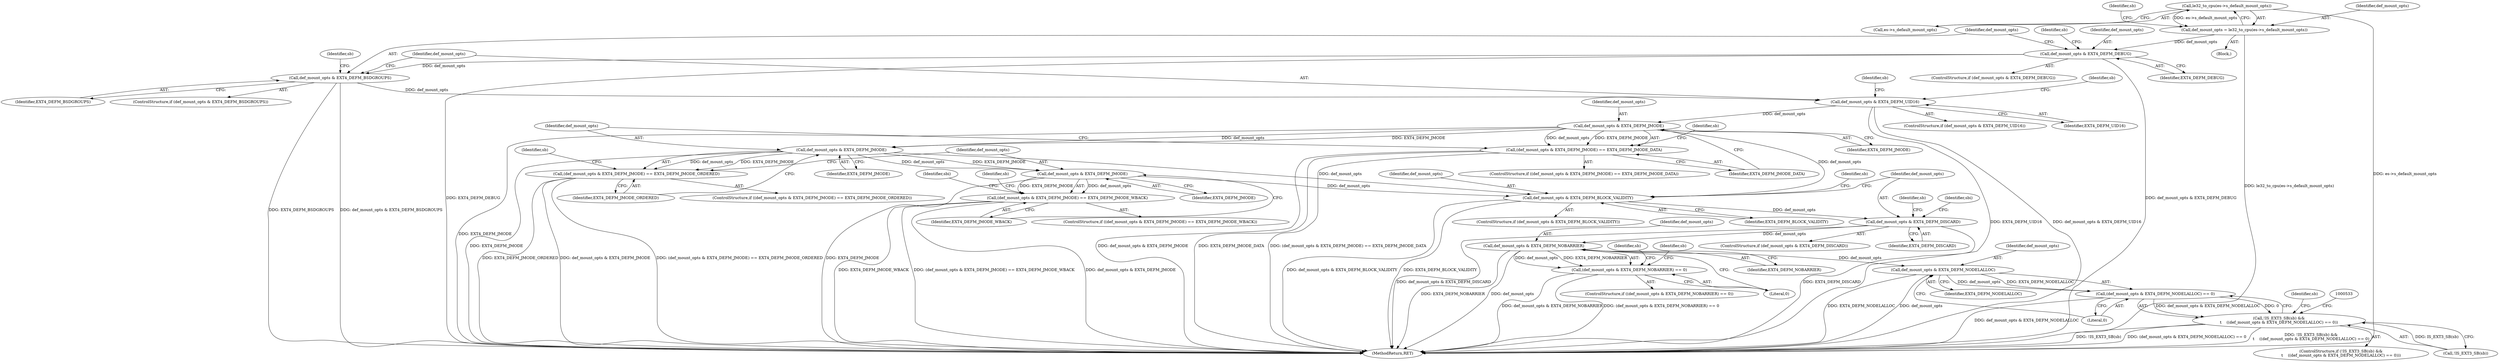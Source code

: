 digraph "0_linux_0449641130f5652b344ef6fa39fa019d7e94660a@pointer" {
"1000358" [label="(Call,le32_to_cpu(es->s_default_mount_opts))"];
"1000356" [label="(Call,def_mount_opts = le32_to_cpu(es->s_default_mount_opts))"];
"1000366" [label="(Call,def_mount_opts & EXT4_DEFM_DEBUG)"];
"1000373" [label="(Call,def_mount_opts & EXT4_DEFM_BSDGROUPS)"];
"1000387" [label="(Call,def_mount_opts & EXT4_DEFM_UID16)"];
"1000404" [label="(Call,def_mount_opts & EXT4_DEFM_JMODE)"];
"1000403" [label="(Call,(def_mount_opts & EXT4_DEFM_JMODE) == EXT4_DEFM_JMODE_DATA)"];
"1000414" [label="(Call,def_mount_opts & EXT4_DEFM_JMODE)"];
"1000413" [label="(Call,(def_mount_opts & EXT4_DEFM_JMODE) == EXT4_DEFM_JMODE_ORDERED)"];
"1000424" [label="(Call,def_mount_opts & EXT4_DEFM_JMODE)"];
"1000423" [label="(Call,(def_mount_opts & EXT4_DEFM_JMODE) == EXT4_DEFM_JMODE_WBACK)"];
"1000461" [label="(Call,def_mount_opts & EXT4_DEFM_BLOCK_VALIDITY)"];
"1000468" [label="(Call,def_mount_opts & EXT4_DEFM_DISCARD)"];
"1000509" [label="(Call,def_mount_opts & EXT4_DEFM_NOBARRIER)"];
"1000508" [label="(Call,(def_mount_opts & EXT4_DEFM_NOBARRIER) == 0)"];
"1000522" [label="(Call,def_mount_opts & EXT4_DEFM_NODELALLOC)"];
"1000521" [label="(Call,(def_mount_opts & EXT4_DEFM_NODELALLOC) == 0)"];
"1000517" [label="(Call,!IS_EXT3_SB(sb) &&\n\t    ((def_mount_opts & EXT4_DEFM_NODELALLOC) == 0))"];
"1000425" [label="(Identifier,def_mount_opts)"];
"1000414" [label="(Call,def_mount_opts & EXT4_DEFM_JMODE)"];
"1000413" [label="(Call,(def_mount_opts & EXT4_DEFM_JMODE) == EXT4_DEFM_JMODE_ORDERED)"];
"1000476" [label="(Identifier,sbi)"];
"1000509" [label="(Call,def_mount_opts & EXT4_DEFM_NOBARRIER)"];
"1000520" [label="(Identifier,sb)"];
"1000124" [label="(Block,)"];
"1000394" [label="(Identifier,sb)"];
"1000467" [label="(ControlStructure,if (def_mount_opts & EXT4_DEFM_DISCARD))"];
"1000517" [label="(Call,!IS_EXT3_SB(sb) &&\n\t    ((def_mount_opts & EXT4_DEFM_NODELALLOC) == 0))"];
"1000527" [label="(Identifier,sb)"];
"1000508" [label="(Call,(def_mount_opts & EXT4_DEFM_NOBARRIER) == 0)"];
"1000511" [label="(Identifier,EXT4_DEFM_NOBARRIER)"];
"1000522" [label="(Call,def_mount_opts & EXT4_DEFM_NODELALLOC)"];
"1000516" [label="(ControlStructure,if (!IS_EXT3_SB(sb) &&\n\t    ((def_mount_opts & EXT4_DEFM_NODELALLOC) == 0)))"];
"1000363" [label="(Identifier,sb)"];
"1000373" [label="(Call,def_mount_opts & EXT4_DEFM_BSDGROUPS)"];
"1000372" [label="(ControlStructure,if (def_mount_opts & EXT4_DEFM_BSDGROUPS))"];
"1000510" [label="(Identifier,def_mount_opts)"];
"1000462" [label="(Identifier,def_mount_opts)"];
"1000415" [label="(Identifier,def_mount_opts)"];
"1000525" [label="(Literal,0)"];
"1000402" [label="(ControlStructure,if ((def_mount_opts & EXT4_DEFM_JMODE) == EXT4_DEFM_JMODE_DATA))"];
"1000359" [label="(Call,es->s_default_mount_opts)"];
"1000358" [label="(Call,le32_to_cpu(es->s_default_mount_opts))"];
"1000512" [label="(Literal,0)"];
"1000365" [label="(ControlStructure,if (def_mount_opts & EXT4_DEFM_DEBUG))"];
"1000429" [label="(Identifier,sb)"];
"1000424" [label="(Call,def_mount_opts & EXT4_DEFM_JMODE)"];
"1000357" [label="(Identifier,def_mount_opts)"];
"1000375" [label="(Identifier,EXT4_DEFM_BSDGROUPS)"];
"1000412" [label="(ControlStructure,if ((def_mount_opts & EXT4_DEFM_JMODE) == EXT4_DEFM_JMODE_ORDERED))"];
"1000378" [label="(Identifier,sb)"];
"1000507" [label="(ControlStructure,if ((def_mount_opts & EXT4_DEFM_NOBARRIER) == 0))"];
"1000356" [label="(Call,def_mount_opts = le32_to_cpu(es->s_default_mount_opts))"];
"1000407" [label="(Identifier,EXT4_DEFM_JMODE_DATA)"];
"1000423" [label="(Call,(def_mount_opts & EXT4_DEFM_JMODE) == EXT4_DEFM_JMODE_WBACK)"];
"1002227" [label="(MethodReturn,RET)"];
"1000404" [label="(Call,def_mount_opts & EXT4_DEFM_JMODE)"];
"1000469" [label="(Identifier,def_mount_opts)"];
"1000386" [label="(ControlStructure,if (def_mount_opts & EXT4_DEFM_UID16))"];
"1000524" [label="(Identifier,EXT4_DEFM_NODELALLOC)"];
"1000419" [label="(Identifier,sb)"];
"1000417" [label="(Identifier,EXT4_DEFM_JMODE_ORDERED)"];
"1000465" [label="(Identifier,sb)"];
"1000388" [label="(Identifier,def_mount_opts)"];
"1000436" [label="(Identifier,sbi)"];
"1000391" [label="(Identifier,sb)"];
"1000472" [label="(Identifier,sb)"];
"1000403" [label="(Call,(def_mount_opts & EXT4_DEFM_JMODE) == EXT4_DEFM_JMODE_DATA)"];
"1000470" [label="(Identifier,EXT4_DEFM_DISCARD)"];
"1000518" [label="(Call,!IS_EXT3_SB(sb))"];
"1000370" [label="(Identifier,sb)"];
"1000468" [label="(Call,def_mount_opts & EXT4_DEFM_DISCARD)"];
"1000514" [label="(Identifier,sb)"];
"1000374" [label="(Identifier,def_mount_opts)"];
"1000406" [label="(Identifier,EXT4_DEFM_JMODE)"];
"1000426" [label="(Identifier,EXT4_DEFM_JMODE)"];
"1000460" [label="(ControlStructure,if (def_mount_opts & EXT4_DEFM_BLOCK_VALIDITY))"];
"1000405" [label="(Identifier,def_mount_opts)"];
"1000368" [label="(Identifier,EXT4_DEFM_DEBUG)"];
"1000387" [label="(Call,def_mount_opts & EXT4_DEFM_UID16)"];
"1000427" [label="(Identifier,EXT4_DEFM_JMODE_WBACK)"];
"1000366" [label="(Call,def_mount_opts & EXT4_DEFM_DEBUG)"];
"1000367" [label="(Identifier,def_mount_opts)"];
"1000461" [label="(Call,def_mount_opts & EXT4_DEFM_BLOCK_VALIDITY)"];
"1000523" [label="(Identifier,def_mount_opts)"];
"1000463" [label="(Identifier,EXT4_DEFM_BLOCK_VALIDITY)"];
"1000409" [label="(Identifier,sb)"];
"1000389" [label="(Identifier,EXT4_DEFM_UID16)"];
"1000521" [label="(Call,(def_mount_opts & EXT4_DEFM_NODELALLOC) == 0)"];
"1000416" [label="(Identifier,EXT4_DEFM_JMODE)"];
"1000422" [label="(ControlStructure,if ((def_mount_opts & EXT4_DEFM_JMODE) == EXT4_DEFM_JMODE_WBACK))"];
"1000358" -> "1000356"  [label="AST: "];
"1000358" -> "1000359"  [label="CFG: "];
"1000359" -> "1000358"  [label="AST: "];
"1000356" -> "1000358"  [label="CFG: "];
"1000358" -> "1002227"  [label="DDG: es->s_default_mount_opts"];
"1000358" -> "1000356"  [label="DDG: es->s_default_mount_opts"];
"1000356" -> "1000124"  [label="AST: "];
"1000357" -> "1000356"  [label="AST: "];
"1000363" -> "1000356"  [label="CFG: "];
"1000356" -> "1002227"  [label="DDG: le32_to_cpu(es->s_default_mount_opts)"];
"1000356" -> "1000366"  [label="DDG: def_mount_opts"];
"1000366" -> "1000365"  [label="AST: "];
"1000366" -> "1000368"  [label="CFG: "];
"1000367" -> "1000366"  [label="AST: "];
"1000368" -> "1000366"  [label="AST: "];
"1000370" -> "1000366"  [label="CFG: "];
"1000374" -> "1000366"  [label="CFG: "];
"1000366" -> "1002227"  [label="DDG: EXT4_DEFM_DEBUG"];
"1000366" -> "1002227"  [label="DDG: def_mount_opts & EXT4_DEFM_DEBUG"];
"1000366" -> "1000373"  [label="DDG: def_mount_opts"];
"1000373" -> "1000372"  [label="AST: "];
"1000373" -> "1000375"  [label="CFG: "];
"1000374" -> "1000373"  [label="AST: "];
"1000375" -> "1000373"  [label="AST: "];
"1000378" -> "1000373"  [label="CFG: "];
"1000388" -> "1000373"  [label="CFG: "];
"1000373" -> "1002227"  [label="DDG: EXT4_DEFM_BSDGROUPS"];
"1000373" -> "1002227"  [label="DDG: def_mount_opts & EXT4_DEFM_BSDGROUPS"];
"1000373" -> "1000387"  [label="DDG: def_mount_opts"];
"1000387" -> "1000386"  [label="AST: "];
"1000387" -> "1000389"  [label="CFG: "];
"1000388" -> "1000387"  [label="AST: "];
"1000389" -> "1000387"  [label="AST: "];
"1000391" -> "1000387"  [label="CFG: "];
"1000394" -> "1000387"  [label="CFG: "];
"1000387" -> "1002227"  [label="DDG: EXT4_DEFM_UID16"];
"1000387" -> "1002227"  [label="DDG: def_mount_opts & EXT4_DEFM_UID16"];
"1000387" -> "1000404"  [label="DDG: def_mount_opts"];
"1000404" -> "1000403"  [label="AST: "];
"1000404" -> "1000406"  [label="CFG: "];
"1000405" -> "1000404"  [label="AST: "];
"1000406" -> "1000404"  [label="AST: "];
"1000407" -> "1000404"  [label="CFG: "];
"1000404" -> "1002227"  [label="DDG: EXT4_DEFM_JMODE"];
"1000404" -> "1000403"  [label="DDG: def_mount_opts"];
"1000404" -> "1000403"  [label="DDG: EXT4_DEFM_JMODE"];
"1000404" -> "1000414"  [label="DDG: def_mount_opts"];
"1000404" -> "1000414"  [label="DDG: EXT4_DEFM_JMODE"];
"1000404" -> "1000461"  [label="DDG: def_mount_opts"];
"1000403" -> "1000402"  [label="AST: "];
"1000403" -> "1000407"  [label="CFG: "];
"1000407" -> "1000403"  [label="AST: "];
"1000409" -> "1000403"  [label="CFG: "];
"1000415" -> "1000403"  [label="CFG: "];
"1000403" -> "1002227"  [label="DDG: def_mount_opts & EXT4_DEFM_JMODE"];
"1000403" -> "1002227"  [label="DDG: EXT4_DEFM_JMODE_DATA"];
"1000403" -> "1002227"  [label="DDG: (def_mount_opts & EXT4_DEFM_JMODE) == EXT4_DEFM_JMODE_DATA"];
"1000414" -> "1000413"  [label="AST: "];
"1000414" -> "1000416"  [label="CFG: "];
"1000415" -> "1000414"  [label="AST: "];
"1000416" -> "1000414"  [label="AST: "];
"1000417" -> "1000414"  [label="CFG: "];
"1000414" -> "1002227"  [label="DDG: EXT4_DEFM_JMODE"];
"1000414" -> "1000413"  [label="DDG: def_mount_opts"];
"1000414" -> "1000413"  [label="DDG: EXT4_DEFM_JMODE"];
"1000414" -> "1000424"  [label="DDG: def_mount_opts"];
"1000414" -> "1000424"  [label="DDG: EXT4_DEFM_JMODE"];
"1000414" -> "1000461"  [label="DDG: def_mount_opts"];
"1000413" -> "1000412"  [label="AST: "];
"1000413" -> "1000417"  [label="CFG: "];
"1000417" -> "1000413"  [label="AST: "];
"1000419" -> "1000413"  [label="CFG: "];
"1000425" -> "1000413"  [label="CFG: "];
"1000413" -> "1002227"  [label="DDG: def_mount_opts & EXT4_DEFM_JMODE"];
"1000413" -> "1002227"  [label="DDG: (def_mount_opts & EXT4_DEFM_JMODE) == EXT4_DEFM_JMODE_ORDERED"];
"1000413" -> "1002227"  [label="DDG: EXT4_DEFM_JMODE_ORDERED"];
"1000424" -> "1000423"  [label="AST: "];
"1000424" -> "1000426"  [label="CFG: "];
"1000425" -> "1000424"  [label="AST: "];
"1000426" -> "1000424"  [label="AST: "];
"1000427" -> "1000424"  [label="CFG: "];
"1000424" -> "1002227"  [label="DDG: EXT4_DEFM_JMODE"];
"1000424" -> "1000423"  [label="DDG: def_mount_opts"];
"1000424" -> "1000423"  [label="DDG: EXT4_DEFM_JMODE"];
"1000424" -> "1000461"  [label="DDG: def_mount_opts"];
"1000423" -> "1000422"  [label="AST: "];
"1000423" -> "1000427"  [label="CFG: "];
"1000427" -> "1000423"  [label="AST: "];
"1000429" -> "1000423"  [label="CFG: "];
"1000436" -> "1000423"  [label="CFG: "];
"1000423" -> "1002227"  [label="DDG: EXT4_DEFM_JMODE_WBACK"];
"1000423" -> "1002227"  [label="DDG: (def_mount_opts & EXT4_DEFM_JMODE) == EXT4_DEFM_JMODE_WBACK"];
"1000423" -> "1002227"  [label="DDG: def_mount_opts & EXT4_DEFM_JMODE"];
"1000461" -> "1000460"  [label="AST: "];
"1000461" -> "1000463"  [label="CFG: "];
"1000462" -> "1000461"  [label="AST: "];
"1000463" -> "1000461"  [label="AST: "];
"1000465" -> "1000461"  [label="CFG: "];
"1000469" -> "1000461"  [label="CFG: "];
"1000461" -> "1002227"  [label="DDG: def_mount_opts & EXT4_DEFM_BLOCK_VALIDITY"];
"1000461" -> "1002227"  [label="DDG: EXT4_DEFM_BLOCK_VALIDITY"];
"1000461" -> "1000468"  [label="DDG: def_mount_opts"];
"1000468" -> "1000467"  [label="AST: "];
"1000468" -> "1000470"  [label="CFG: "];
"1000469" -> "1000468"  [label="AST: "];
"1000470" -> "1000468"  [label="AST: "];
"1000472" -> "1000468"  [label="CFG: "];
"1000476" -> "1000468"  [label="CFG: "];
"1000468" -> "1002227"  [label="DDG: def_mount_opts & EXT4_DEFM_DISCARD"];
"1000468" -> "1002227"  [label="DDG: EXT4_DEFM_DISCARD"];
"1000468" -> "1000509"  [label="DDG: def_mount_opts"];
"1000509" -> "1000508"  [label="AST: "];
"1000509" -> "1000511"  [label="CFG: "];
"1000510" -> "1000509"  [label="AST: "];
"1000511" -> "1000509"  [label="AST: "];
"1000512" -> "1000509"  [label="CFG: "];
"1000509" -> "1002227"  [label="DDG: EXT4_DEFM_NOBARRIER"];
"1000509" -> "1002227"  [label="DDG: def_mount_opts"];
"1000509" -> "1000508"  [label="DDG: def_mount_opts"];
"1000509" -> "1000508"  [label="DDG: EXT4_DEFM_NOBARRIER"];
"1000509" -> "1000522"  [label="DDG: def_mount_opts"];
"1000508" -> "1000507"  [label="AST: "];
"1000508" -> "1000512"  [label="CFG: "];
"1000512" -> "1000508"  [label="AST: "];
"1000514" -> "1000508"  [label="CFG: "];
"1000520" -> "1000508"  [label="CFG: "];
"1000508" -> "1002227"  [label="DDG: def_mount_opts & EXT4_DEFM_NOBARRIER"];
"1000508" -> "1002227"  [label="DDG: (def_mount_opts & EXT4_DEFM_NOBARRIER) == 0"];
"1000522" -> "1000521"  [label="AST: "];
"1000522" -> "1000524"  [label="CFG: "];
"1000523" -> "1000522"  [label="AST: "];
"1000524" -> "1000522"  [label="AST: "];
"1000525" -> "1000522"  [label="CFG: "];
"1000522" -> "1002227"  [label="DDG: EXT4_DEFM_NODELALLOC"];
"1000522" -> "1002227"  [label="DDG: def_mount_opts"];
"1000522" -> "1000521"  [label="DDG: def_mount_opts"];
"1000522" -> "1000521"  [label="DDG: EXT4_DEFM_NODELALLOC"];
"1000521" -> "1000517"  [label="AST: "];
"1000521" -> "1000525"  [label="CFG: "];
"1000525" -> "1000521"  [label="AST: "];
"1000517" -> "1000521"  [label="CFG: "];
"1000521" -> "1002227"  [label="DDG: def_mount_opts & EXT4_DEFM_NODELALLOC"];
"1000521" -> "1000517"  [label="DDG: def_mount_opts & EXT4_DEFM_NODELALLOC"];
"1000521" -> "1000517"  [label="DDG: 0"];
"1000517" -> "1000516"  [label="AST: "];
"1000517" -> "1000518"  [label="CFG: "];
"1000518" -> "1000517"  [label="AST: "];
"1000527" -> "1000517"  [label="CFG: "];
"1000533" -> "1000517"  [label="CFG: "];
"1000517" -> "1002227"  [label="DDG: !IS_EXT3_SB(sb)"];
"1000517" -> "1002227"  [label="DDG: (def_mount_opts & EXT4_DEFM_NODELALLOC) == 0"];
"1000517" -> "1002227"  [label="DDG: !IS_EXT3_SB(sb) &&\n\t    ((def_mount_opts & EXT4_DEFM_NODELALLOC) == 0)"];
"1000518" -> "1000517"  [label="DDG: IS_EXT3_SB(sb)"];
}
